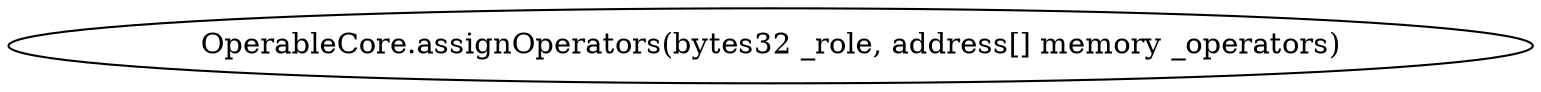 digraph "" {
	graph [bb="0,0,613.05,36"];
	node [label="\N"];
	"OperableCore.assignOperators(bytes32 _role, address[] memory _operators)"	 [height=0.5,
		pos="306.52,18",
		width=8.5146];
}
digraph "" {
	graph [bb="0,0,613.05,36"];
	node [label="\N"];
	"OperableCore.assignOperators(bytes32 _role, address[] memory _operators)"	 [height=0.5,
		pos="306.52,18",
		width=8.5146];
}
digraph "" {
	graph [bb="0,0,613.05,36"];
	node [label="\N"];
	"OperableCore.assignOperators(bytes32 _role, address[] memory _operators)"	 [height=0.5,
		pos="306.52,18",
		width=8.5146];
}
digraph "" {
	graph [bb="0,0,613.05,36"];
	node [label="\N"];
	"OperableCore.assignOperators(bytes32 _role, address[] memory _operators)"	 [height=0.5,
		pos="306.52,18",
		width=8.5146];
}
digraph "" {
	graph [bb="0,0,613.05,36"];
	node [label="\N"];
	"OperableCore.assignOperators(bytes32 _role, address[] memory _operators)"	 [height=0.5,
		pos="306.52,18",
		width=8.5146];
}
